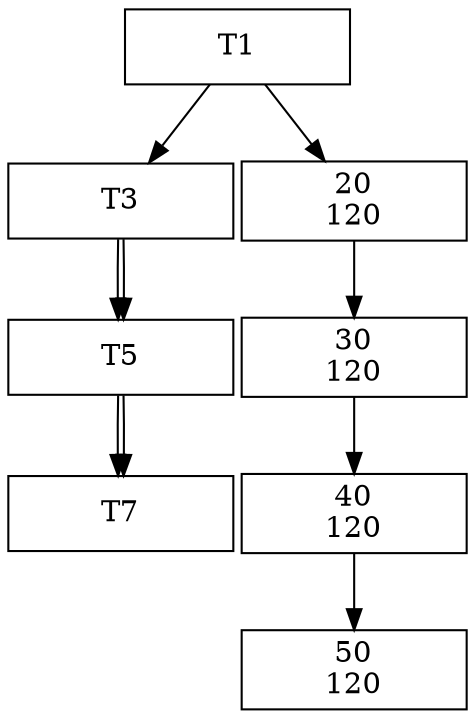 digraph edificio {
	nodesep=.05;
	node [shape=record,width=1.5,height=.5];

EDT1[label = "T1"];
EDT1 -> EDT3;

EDT3[label = "T3"];
EDT3 -> EDT5;

EDT5[label = "T5"];
EDT5 -> EDT7;

EDT7[label = "T7"];

EDT1 -> SL20;
SL20[label = "20\n120"];
SL20 -> SL30;
SL30[label = "30\n120"];
SL30 -> SL40;
SL40[label = "40\n120"];
SL40 -> SL50;
SL50[label = "50\n120"];

EDT3[label = "T3"];
EDT3 -> EDT5;

EDT5[label = "T5"];
EDT5 -> EDT7;

EDT7[label = "T7"];
}
